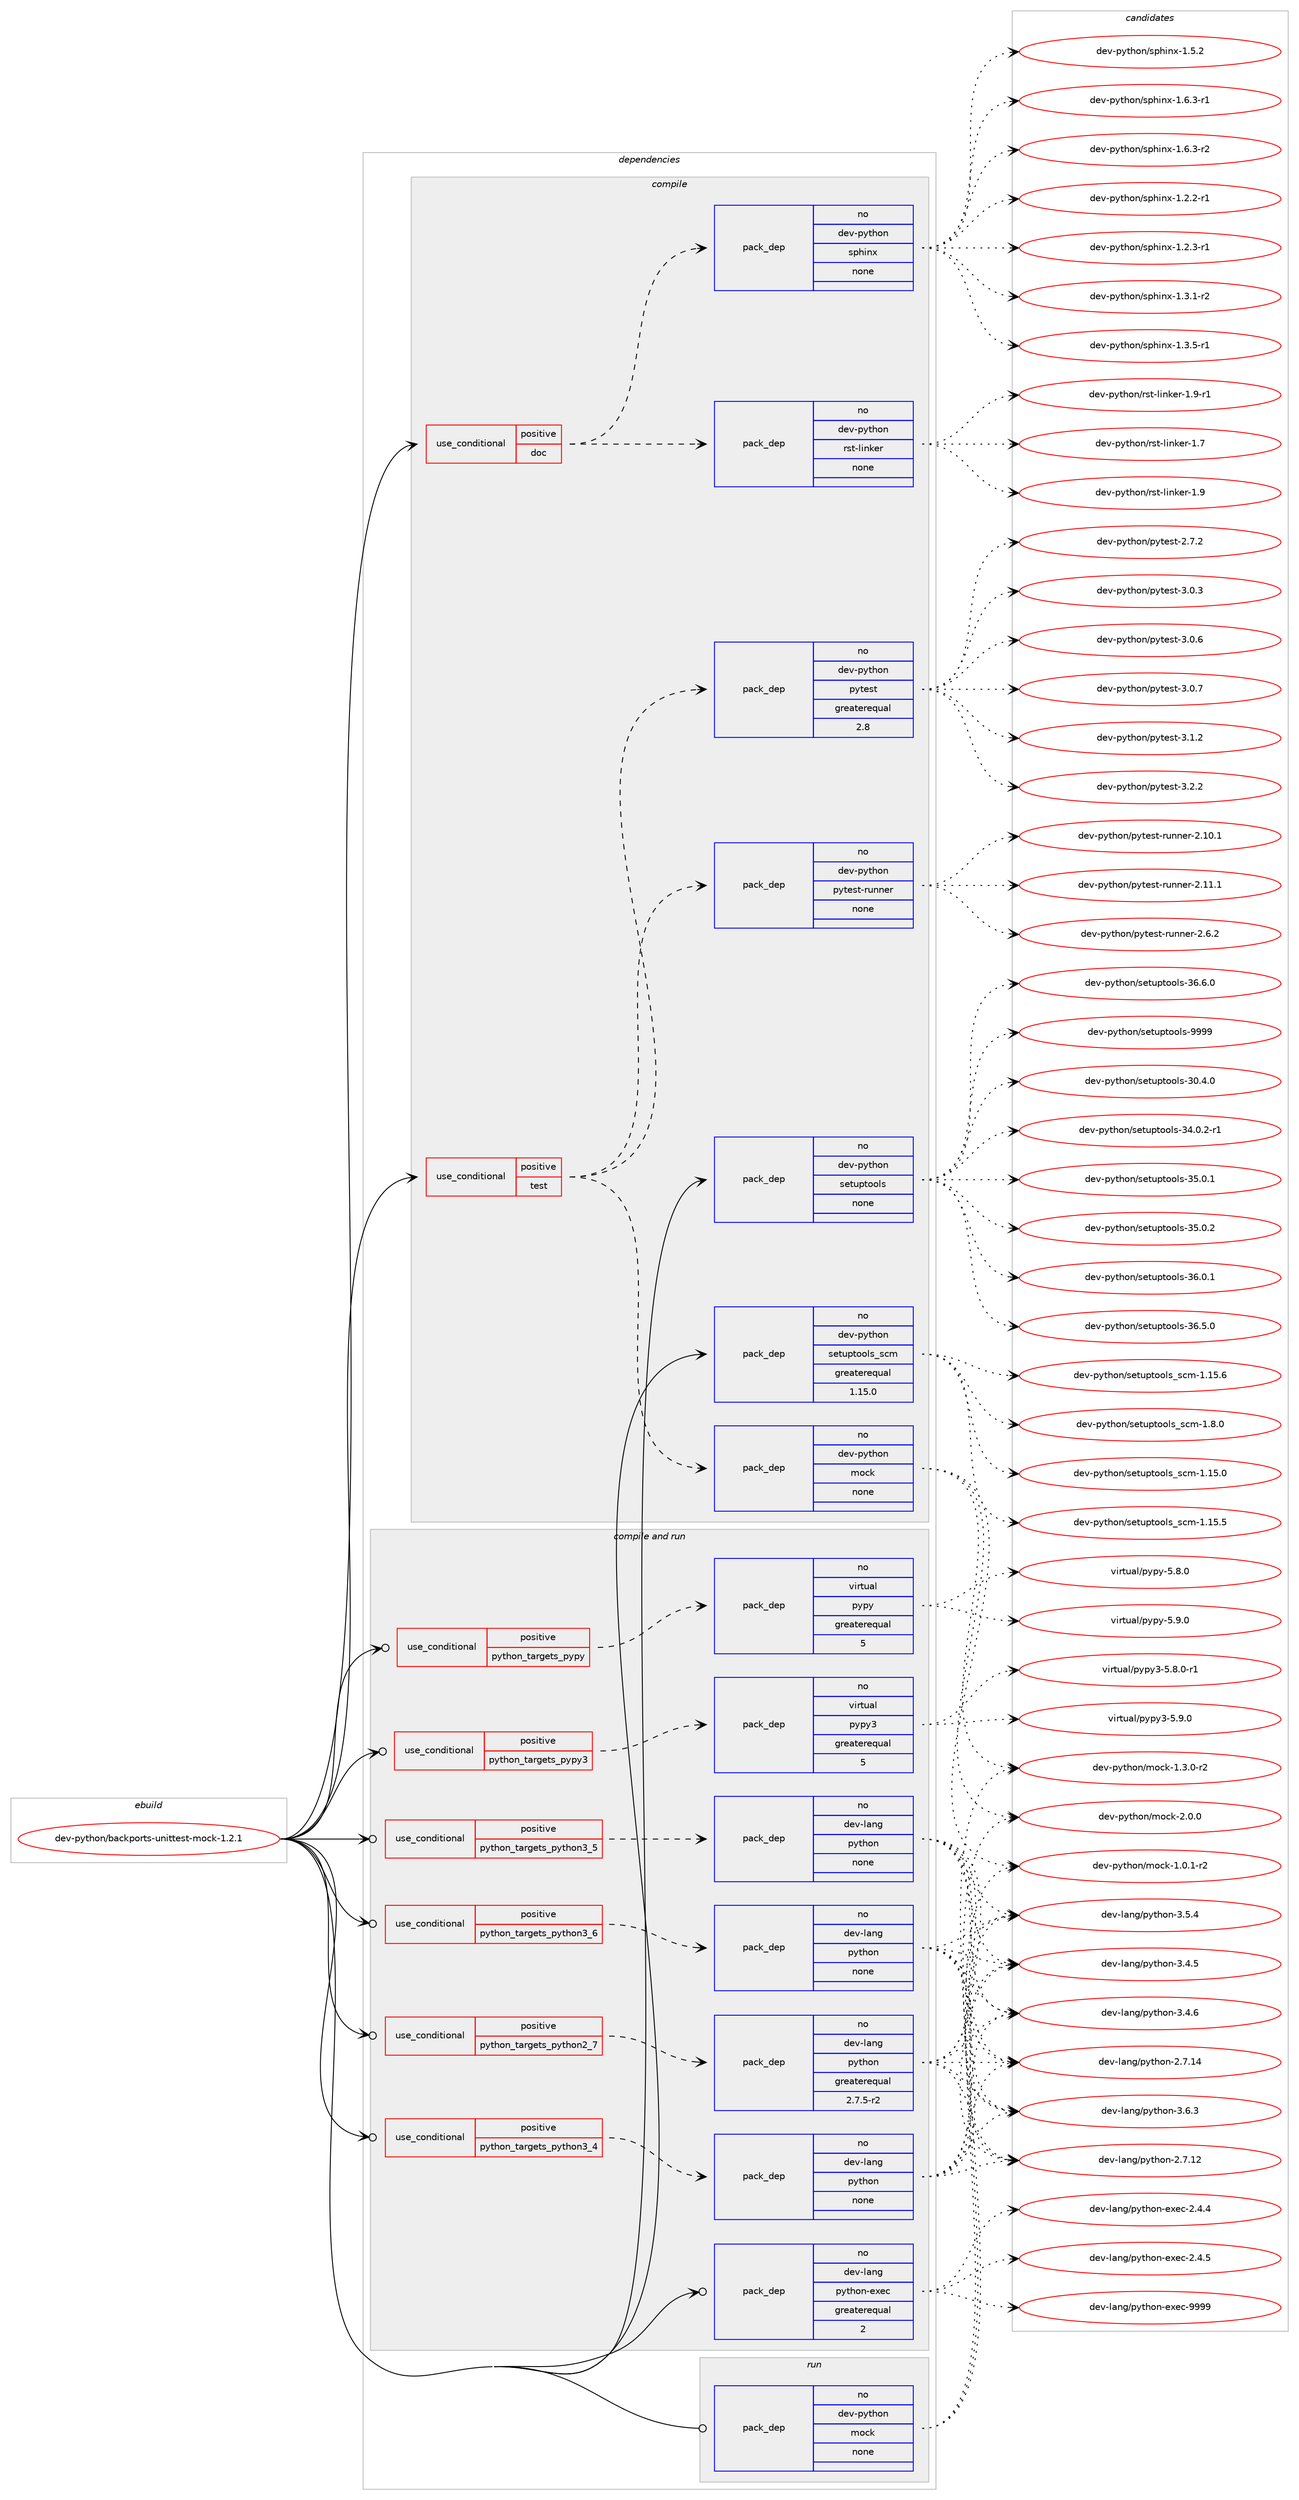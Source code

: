 digraph prolog {

# *************
# Graph options
# *************

newrank=true;
concentrate=true;
compound=true;
graph [rankdir=LR,fontname=Helvetica,fontsize=10,ranksep=1.5];#, ranksep=2.5, nodesep=0.2];
edge  [arrowhead=vee];
node  [fontname=Helvetica,fontsize=10];

# **********
# The ebuild
# **********

subgraph cluster_leftcol {
color=gray;
rank=same;
label=<<i>ebuild</i>>;
id [label="dev-python/backports-unittest-mock-1.2.1", color=red, width=4, href="../dev-python/backports-unittest-mock-1.2.1.svg"];
}

# ****************
# The dependencies
# ****************

subgraph cluster_midcol {
color=gray;
label=<<i>dependencies</i>>;
subgraph cluster_compile {
fillcolor="#eeeeee";
style=filled;
label=<<i>compile</i>>;
subgraph cond29881 {
dependency147912 [label=<<TABLE BORDER="0" CELLBORDER="1" CELLSPACING="0" CELLPADDING="4"><TR><TD ROWSPAN="3" CELLPADDING="10">use_conditional</TD></TR><TR><TD>positive</TD></TR><TR><TD>doc</TD></TR></TABLE>>, shape=none, color=red];
subgraph pack114211 {
dependency147913 [label=<<TABLE BORDER="0" CELLBORDER="1" CELLSPACING="0" CELLPADDING="4" WIDTH="220"><TR><TD ROWSPAN="6" CELLPADDING="30">pack_dep</TD></TR><TR><TD WIDTH="110">no</TD></TR><TR><TD>dev-python</TD></TR><TR><TD>sphinx</TD></TR><TR><TD>none</TD></TR><TR><TD></TD></TR></TABLE>>, shape=none, color=blue];
}
dependency147912:e -> dependency147913:w [weight=20,style="dashed",arrowhead="vee"];
subgraph pack114212 {
dependency147914 [label=<<TABLE BORDER="0" CELLBORDER="1" CELLSPACING="0" CELLPADDING="4" WIDTH="220"><TR><TD ROWSPAN="6" CELLPADDING="30">pack_dep</TD></TR><TR><TD WIDTH="110">no</TD></TR><TR><TD>dev-python</TD></TR><TR><TD>rst-linker</TD></TR><TR><TD>none</TD></TR><TR><TD></TD></TR></TABLE>>, shape=none, color=blue];
}
dependency147912:e -> dependency147914:w [weight=20,style="dashed",arrowhead="vee"];
}
id:e -> dependency147912:w [weight=20,style="solid",arrowhead="vee"];
subgraph cond29882 {
dependency147915 [label=<<TABLE BORDER="0" CELLBORDER="1" CELLSPACING="0" CELLPADDING="4"><TR><TD ROWSPAN="3" CELLPADDING="10">use_conditional</TD></TR><TR><TD>positive</TD></TR><TR><TD>test</TD></TR></TABLE>>, shape=none, color=red];
subgraph pack114213 {
dependency147916 [label=<<TABLE BORDER="0" CELLBORDER="1" CELLSPACING="0" CELLPADDING="4" WIDTH="220"><TR><TD ROWSPAN="6" CELLPADDING="30">pack_dep</TD></TR><TR><TD WIDTH="110">no</TD></TR><TR><TD>dev-python</TD></TR><TR><TD>mock</TD></TR><TR><TD>none</TD></TR><TR><TD></TD></TR></TABLE>>, shape=none, color=blue];
}
dependency147915:e -> dependency147916:w [weight=20,style="dashed",arrowhead="vee"];
subgraph pack114214 {
dependency147917 [label=<<TABLE BORDER="0" CELLBORDER="1" CELLSPACING="0" CELLPADDING="4" WIDTH="220"><TR><TD ROWSPAN="6" CELLPADDING="30">pack_dep</TD></TR><TR><TD WIDTH="110">no</TD></TR><TR><TD>dev-python</TD></TR><TR><TD>pytest</TD></TR><TR><TD>greaterequal</TD></TR><TR><TD>2.8</TD></TR></TABLE>>, shape=none, color=blue];
}
dependency147915:e -> dependency147917:w [weight=20,style="dashed",arrowhead="vee"];
subgraph pack114215 {
dependency147918 [label=<<TABLE BORDER="0" CELLBORDER="1" CELLSPACING="0" CELLPADDING="4" WIDTH="220"><TR><TD ROWSPAN="6" CELLPADDING="30">pack_dep</TD></TR><TR><TD WIDTH="110">no</TD></TR><TR><TD>dev-python</TD></TR><TR><TD>pytest-runner</TD></TR><TR><TD>none</TD></TR><TR><TD></TD></TR></TABLE>>, shape=none, color=blue];
}
dependency147915:e -> dependency147918:w [weight=20,style="dashed",arrowhead="vee"];
}
id:e -> dependency147915:w [weight=20,style="solid",arrowhead="vee"];
subgraph pack114216 {
dependency147919 [label=<<TABLE BORDER="0" CELLBORDER="1" CELLSPACING="0" CELLPADDING="4" WIDTH="220"><TR><TD ROWSPAN="6" CELLPADDING="30">pack_dep</TD></TR><TR><TD WIDTH="110">no</TD></TR><TR><TD>dev-python</TD></TR><TR><TD>setuptools</TD></TR><TR><TD>none</TD></TR><TR><TD></TD></TR></TABLE>>, shape=none, color=blue];
}
id:e -> dependency147919:w [weight=20,style="solid",arrowhead="vee"];
subgraph pack114217 {
dependency147920 [label=<<TABLE BORDER="0" CELLBORDER="1" CELLSPACING="0" CELLPADDING="4" WIDTH="220"><TR><TD ROWSPAN="6" CELLPADDING="30">pack_dep</TD></TR><TR><TD WIDTH="110">no</TD></TR><TR><TD>dev-python</TD></TR><TR><TD>setuptools_scm</TD></TR><TR><TD>greaterequal</TD></TR><TR><TD>1.15.0</TD></TR></TABLE>>, shape=none, color=blue];
}
id:e -> dependency147920:w [weight=20,style="solid",arrowhead="vee"];
}
subgraph cluster_compileandrun {
fillcolor="#eeeeee";
style=filled;
label=<<i>compile and run</i>>;
subgraph cond29883 {
dependency147921 [label=<<TABLE BORDER="0" CELLBORDER="1" CELLSPACING="0" CELLPADDING="4"><TR><TD ROWSPAN="3" CELLPADDING="10">use_conditional</TD></TR><TR><TD>positive</TD></TR><TR><TD>python_targets_pypy</TD></TR></TABLE>>, shape=none, color=red];
subgraph pack114218 {
dependency147922 [label=<<TABLE BORDER="0" CELLBORDER="1" CELLSPACING="0" CELLPADDING="4" WIDTH="220"><TR><TD ROWSPAN="6" CELLPADDING="30">pack_dep</TD></TR><TR><TD WIDTH="110">no</TD></TR><TR><TD>virtual</TD></TR><TR><TD>pypy</TD></TR><TR><TD>greaterequal</TD></TR><TR><TD>5</TD></TR></TABLE>>, shape=none, color=blue];
}
dependency147921:e -> dependency147922:w [weight=20,style="dashed",arrowhead="vee"];
}
id:e -> dependency147921:w [weight=20,style="solid",arrowhead="odotvee"];
subgraph cond29884 {
dependency147923 [label=<<TABLE BORDER="0" CELLBORDER="1" CELLSPACING="0" CELLPADDING="4"><TR><TD ROWSPAN="3" CELLPADDING="10">use_conditional</TD></TR><TR><TD>positive</TD></TR><TR><TD>python_targets_pypy3</TD></TR></TABLE>>, shape=none, color=red];
subgraph pack114219 {
dependency147924 [label=<<TABLE BORDER="0" CELLBORDER="1" CELLSPACING="0" CELLPADDING="4" WIDTH="220"><TR><TD ROWSPAN="6" CELLPADDING="30">pack_dep</TD></TR><TR><TD WIDTH="110">no</TD></TR><TR><TD>virtual</TD></TR><TR><TD>pypy3</TD></TR><TR><TD>greaterequal</TD></TR><TR><TD>5</TD></TR></TABLE>>, shape=none, color=blue];
}
dependency147923:e -> dependency147924:w [weight=20,style="dashed",arrowhead="vee"];
}
id:e -> dependency147923:w [weight=20,style="solid",arrowhead="odotvee"];
subgraph cond29885 {
dependency147925 [label=<<TABLE BORDER="0" CELLBORDER="1" CELLSPACING="0" CELLPADDING="4"><TR><TD ROWSPAN="3" CELLPADDING="10">use_conditional</TD></TR><TR><TD>positive</TD></TR><TR><TD>python_targets_python2_7</TD></TR></TABLE>>, shape=none, color=red];
subgraph pack114220 {
dependency147926 [label=<<TABLE BORDER="0" CELLBORDER="1" CELLSPACING="0" CELLPADDING="4" WIDTH="220"><TR><TD ROWSPAN="6" CELLPADDING="30">pack_dep</TD></TR><TR><TD WIDTH="110">no</TD></TR><TR><TD>dev-lang</TD></TR><TR><TD>python</TD></TR><TR><TD>greaterequal</TD></TR><TR><TD>2.7.5-r2</TD></TR></TABLE>>, shape=none, color=blue];
}
dependency147925:e -> dependency147926:w [weight=20,style="dashed",arrowhead="vee"];
}
id:e -> dependency147925:w [weight=20,style="solid",arrowhead="odotvee"];
subgraph cond29886 {
dependency147927 [label=<<TABLE BORDER="0" CELLBORDER="1" CELLSPACING="0" CELLPADDING="4"><TR><TD ROWSPAN="3" CELLPADDING="10">use_conditional</TD></TR><TR><TD>positive</TD></TR><TR><TD>python_targets_python3_4</TD></TR></TABLE>>, shape=none, color=red];
subgraph pack114221 {
dependency147928 [label=<<TABLE BORDER="0" CELLBORDER="1" CELLSPACING="0" CELLPADDING="4" WIDTH="220"><TR><TD ROWSPAN="6" CELLPADDING="30">pack_dep</TD></TR><TR><TD WIDTH="110">no</TD></TR><TR><TD>dev-lang</TD></TR><TR><TD>python</TD></TR><TR><TD>none</TD></TR><TR><TD></TD></TR></TABLE>>, shape=none, color=blue];
}
dependency147927:e -> dependency147928:w [weight=20,style="dashed",arrowhead="vee"];
}
id:e -> dependency147927:w [weight=20,style="solid",arrowhead="odotvee"];
subgraph cond29887 {
dependency147929 [label=<<TABLE BORDER="0" CELLBORDER="1" CELLSPACING="0" CELLPADDING="4"><TR><TD ROWSPAN="3" CELLPADDING="10">use_conditional</TD></TR><TR><TD>positive</TD></TR><TR><TD>python_targets_python3_5</TD></TR></TABLE>>, shape=none, color=red];
subgraph pack114222 {
dependency147930 [label=<<TABLE BORDER="0" CELLBORDER="1" CELLSPACING="0" CELLPADDING="4" WIDTH="220"><TR><TD ROWSPAN="6" CELLPADDING="30">pack_dep</TD></TR><TR><TD WIDTH="110">no</TD></TR><TR><TD>dev-lang</TD></TR><TR><TD>python</TD></TR><TR><TD>none</TD></TR><TR><TD></TD></TR></TABLE>>, shape=none, color=blue];
}
dependency147929:e -> dependency147930:w [weight=20,style="dashed",arrowhead="vee"];
}
id:e -> dependency147929:w [weight=20,style="solid",arrowhead="odotvee"];
subgraph cond29888 {
dependency147931 [label=<<TABLE BORDER="0" CELLBORDER="1" CELLSPACING="0" CELLPADDING="4"><TR><TD ROWSPAN="3" CELLPADDING="10">use_conditional</TD></TR><TR><TD>positive</TD></TR><TR><TD>python_targets_python3_6</TD></TR></TABLE>>, shape=none, color=red];
subgraph pack114223 {
dependency147932 [label=<<TABLE BORDER="0" CELLBORDER="1" CELLSPACING="0" CELLPADDING="4" WIDTH="220"><TR><TD ROWSPAN="6" CELLPADDING="30">pack_dep</TD></TR><TR><TD WIDTH="110">no</TD></TR><TR><TD>dev-lang</TD></TR><TR><TD>python</TD></TR><TR><TD>none</TD></TR><TR><TD></TD></TR></TABLE>>, shape=none, color=blue];
}
dependency147931:e -> dependency147932:w [weight=20,style="dashed",arrowhead="vee"];
}
id:e -> dependency147931:w [weight=20,style="solid",arrowhead="odotvee"];
subgraph pack114224 {
dependency147933 [label=<<TABLE BORDER="0" CELLBORDER="1" CELLSPACING="0" CELLPADDING="4" WIDTH="220"><TR><TD ROWSPAN="6" CELLPADDING="30">pack_dep</TD></TR><TR><TD WIDTH="110">no</TD></TR><TR><TD>dev-lang</TD></TR><TR><TD>python-exec</TD></TR><TR><TD>greaterequal</TD></TR><TR><TD>2</TD></TR></TABLE>>, shape=none, color=blue];
}
id:e -> dependency147933:w [weight=20,style="solid",arrowhead="odotvee"];
}
subgraph cluster_run {
fillcolor="#eeeeee";
style=filled;
label=<<i>run</i>>;
subgraph pack114225 {
dependency147934 [label=<<TABLE BORDER="0" CELLBORDER="1" CELLSPACING="0" CELLPADDING="4" WIDTH="220"><TR><TD ROWSPAN="6" CELLPADDING="30">pack_dep</TD></TR><TR><TD WIDTH="110">no</TD></TR><TR><TD>dev-python</TD></TR><TR><TD>mock</TD></TR><TR><TD>none</TD></TR><TR><TD></TD></TR></TABLE>>, shape=none, color=blue];
}
id:e -> dependency147934:w [weight=20,style="solid",arrowhead="odot"];
}
}

# **************
# The candidates
# **************

subgraph cluster_choices {
rank=same;
color=gray;
label=<<i>candidates</i>>;

subgraph choice114211 {
color=black;
nodesep=1;
choice10010111845112121116104111110471151121041051101204549465046504511449 [label="dev-python/sphinx-1.2.2-r1", color=red, width=4,href="../dev-python/sphinx-1.2.2-r1.svg"];
choice10010111845112121116104111110471151121041051101204549465046514511449 [label="dev-python/sphinx-1.2.3-r1", color=red, width=4,href="../dev-python/sphinx-1.2.3-r1.svg"];
choice10010111845112121116104111110471151121041051101204549465146494511450 [label="dev-python/sphinx-1.3.1-r2", color=red, width=4,href="../dev-python/sphinx-1.3.1-r2.svg"];
choice10010111845112121116104111110471151121041051101204549465146534511449 [label="dev-python/sphinx-1.3.5-r1", color=red, width=4,href="../dev-python/sphinx-1.3.5-r1.svg"];
choice1001011184511212111610411111047115112104105110120454946534650 [label="dev-python/sphinx-1.5.2", color=red, width=4,href="../dev-python/sphinx-1.5.2.svg"];
choice10010111845112121116104111110471151121041051101204549465446514511449 [label="dev-python/sphinx-1.6.3-r1", color=red, width=4,href="../dev-python/sphinx-1.6.3-r1.svg"];
choice10010111845112121116104111110471151121041051101204549465446514511450 [label="dev-python/sphinx-1.6.3-r2", color=red, width=4,href="../dev-python/sphinx-1.6.3-r2.svg"];
dependency147913:e -> choice10010111845112121116104111110471151121041051101204549465046504511449:w [style=dotted,weight="100"];
dependency147913:e -> choice10010111845112121116104111110471151121041051101204549465046514511449:w [style=dotted,weight="100"];
dependency147913:e -> choice10010111845112121116104111110471151121041051101204549465146494511450:w [style=dotted,weight="100"];
dependency147913:e -> choice10010111845112121116104111110471151121041051101204549465146534511449:w [style=dotted,weight="100"];
dependency147913:e -> choice1001011184511212111610411111047115112104105110120454946534650:w [style=dotted,weight="100"];
dependency147913:e -> choice10010111845112121116104111110471151121041051101204549465446514511449:w [style=dotted,weight="100"];
dependency147913:e -> choice10010111845112121116104111110471151121041051101204549465446514511450:w [style=dotted,weight="100"];
}
subgraph choice114212 {
color=black;
nodesep=1;
choice10010111845112121116104111110471141151164510810511010710111445494655 [label="dev-python/rst-linker-1.7", color=red, width=4,href="../dev-python/rst-linker-1.7.svg"];
choice10010111845112121116104111110471141151164510810511010710111445494657 [label="dev-python/rst-linker-1.9", color=red, width=4,href="../dev-python/rst-linker-1.9.svg"];
choice100101118451121211161041111104711411511645108105110107101114454946574511449 [label="dev-python/rst-linker-1.9-r1", color=red, width=4,href="../dev-python/rst-linker-1.9-r1.svg"];
dependency147914:e -> choice10010111845112121116104111110471141151164510810511010710111445494655:w [style=dotted,weight="100"];
dependency147914:e -> choice10010111845112121116104111110471141151164510810511010710111445494657:w [style=dotted,weight="100"];
dependency147914:e -> choice100101118451121211161041111104711411511645108105110107101114454946574511449:w [style=dotted,weight="100"];
}
subgraph choice114213 {
color=black;
nodesep=1;
choice1001011184511212111610411111047109111991074549464846494511450 [label="dev-python/mock-1.0.1-r2", color=red, width=4,href="../dev-python/mock-1.0.1-r2.svg"];
choice1001011184511212111610411111047109111991074549465146484511450 [label="dev-python/mock-1.3.0-r2", color=red, width=4,href="../dev-python/mock-1.3.0-r2.svg"];
choice100101118451121211161041111104710911199107455046484648 [label="dev-python/mock-2.0.0", color=red, width=4,href="../dev-python/mock-2.0.0.svg"];
dependency147916:e -> choice1001011184511212111610411111047109111991074549464846494511450:w [style=dotted,weight="100"];
dependency147916:e -> choice1001011184511212111610411111047109111991074549465146484511450:w [style=dotted,weight="100"];
dependency147916:e -> choice100101118451121211161041111104710911199107455046484648:w [style=dotted,weight="100"];
}
subgraph choice114214 {
color=black;
nodesep=1;
choice1001011184511212111610411111047112121116101115116455046554650 [label="dev-python/pytest-2.7.2", color=red, width=4,href="../dev-python/pytest-2.7.2.svg"];
choice1001011184511212111610411111047112121116101115116455146484651 [label="dev-python/pytest-3.0.3", color=red, width=4,href="../dev-python/pytest-3.0.3.svg"];
choice1001011184511212111610411111047112121116101115116455146484654 [label="dev-python/pytest-3.0.6", color=red, width=4,href="../dev-python/pytest-3.0.6.svg"];
choice1001011184511212111610411111047112121116101115116455146484655 [label="dev-python/pytest-3.0.7", color=red, width=4,href="../dev-python/pytest-3.0.7.svg"];
choice1001011184511212111610411111047112121116101115116455146494650 [label="dev-python/pytest-3.1.2", color=red, width=4,href="../dev-python/pytest-3.1.2.svg"];
choice1001011184511212111610411111047112121116101115116455146504650 [label="dev-python/pytest-3.2.2", color=red, width=4,href="../dev-python/pytest-3.2.2.svg"];
dependency147917:e -> choice1001011184511212111610411111047112121116101115116455046554650:w [style=dotted,weight="100"];
dependency147917:e -> choice1001011184511212111610411111047112121116101115116455146484651:w [style=dotted,weight="100"];
dependency147917:e -> choice1001011184511212111610411111047112121116101115116455146484654:w [style=dotted,weight="100"];
dependency147917:e -> choice1001011184511212111610411111047112121116101115116455146484655:w [style=dotted,weight="100"];
dependency147917:e -> choice1001011184511212111610411111047112121116101115116455146494650:w [style=dotted,weight="100"];
dependency147917:e -> choice1001011184511212111610411111047112121116101115116455146504650:w [style=dotted,weight="100"];
}
subgraph choice114215 {
color=black;
nodesep=1;
choice10010111845112121116104111110471121211161011151164511411711011010111445504649484649 [label="dev-python/pytest-runner-2.10.1", color=red, width=4,href="../dev-python/pytest-runner-2.10.1.svg"];
choice10010111845112121116104111110471121211161011151164511411711011010111445504649494649 [label="dev-python/pytest-runner-2.11.1", color=red, width=4,href="../dev-python/pytest-runner-2.11.1.svg"];
choice100101118451121211161041111104711212111610111511645114117110110101114455046544650 [label="dev-python/pytest-runner-2.6.2", color=red, width=4,href="../dev-python/pytest-runner-2.6.2.svg"];
dependency147918:e -> choice10010111845112121116104111110471121211161011151164511411711011010111445504649484649:w [style=dotted,weight="100"];
dependency147918:e -> choice10010111845112121116104111110471121211161011151164511411711011010111445504649494649:w [style=dotted,weight="100"];
dependency147918:e -> choice100101118451121211161041111104711212111610111511645114117110110101114455046544650:w [style=dotted,weight="100"];
}
subgraph choice114216 {
color=black;
nodesep=1;
choice100101118451121211161041111104711510111611711211611111110811545514846524648 [label="dev-python/setuptools-30.4.0", color=red, width=4,href="../dev-python/setuptools-30.4.0.svg"];
choice1001011184511212111610411111047115101116117112116111111108115455152464846504511449 [label="dev-python/setuptools-34.0.2-r1", color=red, width=4,href="../dev-python/setuptools-34.0.2-r1.svg"];
choice100101118451121211161041111104711510111611711211611111110811545515346484649 [label="dev-python/setuptools-35.0.1", color=red, width=4,href="../dev-python/setuptools-35.0.1.svg"];
choice100101118451121211161041111104711510111611711211611111110811545515346484650 [label="dev-python/setuptools-35.0.2", color=red, width=4,href="../dev-python/setuptools-35.0.2.svg"];
choice100101118451121211161041111104711510111611711211611111110811545515446484649 [label="dev-python/setuptools-36.0.1", color=red, width=4,href="../dev-python/setuptools-36.0.1.svg"];
choice100101118451121211161041111104711510111611711211611111110811545515446534648 [label="dev-python/setuptools-36.5.0", color=red, width=4,href="../dev-python/setuptools-36.5.0.svg"];
choice100101118451121211161041111104711510111611711211611111110811545515446544648 [label="dev-python/setuptools-36.6.0", color=red, width=4,href="../dev-python/setuptools-36.6.0.svg"];
choice10010111845112121116104111110471151011161171121161111111081154557575757 [label="dev-python/setuptools-9999", color=red, width=4,href="../dev-python/setuptools-9999.svg"];
dependency147919:e -> choice100101118451121211161041111104711510111611711211611111110811545514846524648:w [style=dotted,weight="100"];
dependency147919:e -> choice1001011184511212111610411111047115101116117112116111111108115455152464846504511449:w [style=dotted,weight="100"];
dependency147919:e -> choice100101118451121211161041111104711510111611711211611111110811545515346484649:w [style=dotted,weight="100"];
dependency147919:e -> choice100101118451121211161041111104711510111611711211611111110811545515346484650:w [style=dotted,weight="100"];
dependency147919:e -> choice100101118451121211161041111104711510111611711211611111110811545515446484649:w [style=dotted,weight="100"];
dependency147919:e -> choice100101118451121211161041111104711510111611711211611111110811545515446534648:w [style=dotted,weight="100"];
dependency147919:e -> choice100101118451121211161041111104711510111611711211611111110811545515446544648:w [style=dotted,weight="100"];
dependency147919:e -> choice10010111845112121116104111110471151011161171121161111111081154557575757:w [style=dotted,weight="100"];
}
subgraph choice114217 {
color=black;
nodesep=1;
choice1001011184511212111610411111047115101116117112116111111108115951159910945494649534648 [label="dev-python/setuptools_scm-1.15.0", color=red, width=4,href="../dev-python/setuptools_scm-1.15.0.svg"];
choice1001011184511212111610411111047115101116117112116111111108115951159910945494649534653 [label="dev-python/setuptools_scm-1.15.5", color=red, width=4,href="../dev-python/setuptools_scm-1.15.5.svg"];
choice1001011184511212111610411111047115101116117112116111111108115951159910945494649534654 [label="dev-python/setuptools_scm-1.15.6", color=red, width=4,href="../dev-python/setuptools_scm-1.15.6.svg"];
choice10010111845112121116104111110471151011161171121161111111081159511599109454946564648 [label="dev-python/setuptools_scm-1.8.0", color=red, width=4,href="../dev-python/setuptools_scm-1.8.0.svg"];
dependency147920:e -> choice1001011184511212111610411111047115101116117112116111111108115951159910945494649534648:w [style=dotted,weight="100"];
dependency147920:e -> choice1001011184511212111610411111047115101116117112116111111108115951159910945494649534653:w [style=dotted,weight="100"];
dependency147920:e -> choice1001011184511212111610411111047115101116117112116111111108115951159910945494649534654:w [style=dotted,weight="100"];
dependency147920:e -> choice10010111845112121116104111110471151011161171121161111111081159511599109454946564648:w [style=dotted,weight="100"];
}
subgraph choice114218 {
color=black;
nodesep=1;
choice1181051141161179710847112121112121455346564648 [label="virtual/pypy-5.8.0", color=red, width=4,href="../virtual/pypy-5.8.0.svg"];
choice1181051141161179710847112121112121455346574648 [label="virtual/pypy-5.9.0", color=red, width=4,href="../virtual/pypy-5.9.0.svg"];
dependency147922:e -> choice1181051141161179710847112121112121455346564648:w [style=dotted,weight="100"];
dependency147922:e -> choice1181051141161179710847112121112121455346574648:w [style=dotted,weight="100"];
}
subgraph choice114219 {
color=black;
nodesep=1;
choice1181051141161179710847112121112121514553465646484511449 [label="virtual/pypy3-5.8.0-r1", color=red, width=4,href="../virtual/pypy3-5.8.0-r1.svg"];
choice118105114116117971084711212111212151455346574648 [label="virtual/pypy3-5.9.0", color=red, width=4,href="../virtual/pypy3-5.9.0.svg"];
dependency147924:e -> choice1181051141161179710847112121112121514553465646484511449:w [style=dotted,weight="100"];
dependency147924:e -> choice118105114116117971084711212111212151455346574648:w [style=dotted,weight="100"];
}
subgraph choice114220 {
color=black;
nodesep=1;
choice10010111845108971101034711212111610411111045504655464950 [label="dev-lang/python-2.7.12", color=red, width=4,href="../dev-lang/python-2.7.12.svg"];
choice10010111845108971101034711212111610411111045504655464952 [label="dev-lang/python-2.7.14", color=red, width=4,href="../dev-lang/python-2.7.14.svg"];
choice100101118451089711010347112121116104111110455146524653 [label="dev-lang/python-3.4.5", color=red, width=4,href="../dev-lang/python-3.4.5.svg"];
choice100101118451089711010347112121116104111110455146524654 [label="dev-lang/python-3.4.6", color=red, width=4,href="../dev-lang/python-3.4.6.svg"];
choice100101118451089711010347112121116104111110455146534652 [label="dev-lang/python-3.5.4", color=red, width=4,href="../dev-lang/python-3.5.4.svg"];
choice100101118451089711010347112121116104111110455146544651 [label="dev-lang/python-3.6.3", color=red, width=4,href="../dev-lang/python-3.6.3.svg"];
dependency147926:e -> choice10010111845108971101034711212111610411111045504655464950:w [style=dotted,weight="100"];
dependency147926:e -> choice10010111845108971101034711212111610411111045504655464952:w [style=dotted,weight="100"];
dependency147926:e -> choice100101118451089711010347112121116104111110455146524653:w [style=dotted,weight="100"];
dependency147926:e -> choice100101118451089711010347112121116104111110455146524654:w [style=dotted,weight="100"];
dependency147926:e -> choice100101118451089711010347112121116104111110455146534652:w [style=dotted,weight="100"];
dependency147926:e -> choice100101118451089711010347112121116104111110455146544651:w [style=dotted,weight="100"];
}
subgraph choice114221 {
color=black;
nodesep=1;
choice10010111845108971101034711212111610411111045504655464950 [label="dev-lang/python-2.7.12", color=red, width=4,href="../dev-lang/python-2.7.12.svg"];
choice10010111845108971101034711212111610411111045504655464952 [label="dev-lang/python-2.7.14", color=red, width=4,href="../dev-lang/python-2.7.14.svg"];
choice100101118451089711010347112121116104111110455146524653 [label="dev-lang/python-3.4.5", color=red, width=4,href="../dev-lang/python-3.4.5.svg"];
choice100101118451089711010347112121116104111110455146524654 [label="dev-lang/python-3.4.6", color=red, width=4,href="../dev-lang/python-3.4.6.svg"];
choice100101118451089711010347112121116104111110455146534652 [label="dev-lang/python-3.5.4", color=red, width=4,href="../dev-lang/python-3.5.4.svg"];
choice100101118451089711010347112121116104111110455146544651 [label="dev-lang/python-3.6.3", color=red, width=4,href="../dev-lang/python-3.6.3.svg"];
dependency147928:e -> choice10010111845108971101034711212111610411111045504655464950:w [style=dotted,weight="100"];
dependency147928:e -> choice10010111845108971101034711212111610411111045504655464952:w [style=dotted,weight="100"];
dependency147928:e -> choice100101118451089711010347112121116104111110455146524653:w [style=dotted,weight="100"];
dependency147928:e -> choice100101118451089711010347112121116104111110455146524654:w [style=dotted,weight="100"];
dependency147928:e -> choice100101118451089711010347112121116104111110455146534652:w [style=dotted,weight="100"];
dependency147928:e -> choice100101118451089711010347112121116104111110455146544651:w [style=dotted,weight="100"];
}
subgraph choice114222 {
color=black;
nodesep=1;
choice10010111845108971101034711212111610411111045504655464950 [label="dev-lang/python-2.7.12", color=red, width=4,href="../dev-lang/python-2.7.12.svg"];
choice10010111845108971101034711212111610411111045504655464952 [label="dev-lang/python-2.7.14", color=red, width=4,href="../dev-lang/python-2.7.14.svg"];
choice100101118451089711010347112121116104111110455146524653 [label="dev-lang/python-3.4.5", color=red, width=4,href="../dev-lang/python-3.4.5.svg"];
choice100101118451089711010347112121116104111110455146524654 [label="dev-lang/python-3.4.6", color=red, width=4,href="../dev-lang/python-3.4.6.svg"];
choice100101118451089711010347112121116104111110455146534652 [label="dev-lang/python-3.5.4", color=red, width=4,href="../dev-lang/python-3.5.4.svg"];
choice100101118451089711010347112121116104111110455146544651 [label="dev-lang/python-3.6.3", color=red, width=4,href="../dev-lang/python-3.6.3.svg"];
dependency147930:e -> choice10010111845108971101034711212111610411111045504655464950:w [style=dotted,weight="100"];
dependency147930:e -> choice10010111845108971101034711212111610411111045504655464952:w [style=dotted,weight="100"];
dependency147930:e -> choice100101118451089711010347112121116104111110455146524653:w [style=dotted,weight="100"];
dependency147930:e -> choice100101118451089711010347112121116104111110455146524654:w [style=dotted,weight="100"];
dependency147930:e -> choice100101118451089711010347112121116104111110455146534652:w [style=dotted,weight="100"];
dependency147930:e -> choice100101118451089711010347112121116104111110455146544651:w [style=dotted,weight="100"];
}
subgraph choice114223 {
color=black;
nodesep=1;
choice10010111845108971101034711212111610411111045504655464950 [label="dev-lang/python-2.7.12", color=red, width=4,href="../dev-lang/python-2.7.12.svg"];
choice10010111845108971101034711212111610411111045504655464952 [label="dev-lang/python-2.7.14", color=red, width=4,href="../dev-lang/python-2.7.14.svg"];
choice100101118451089711010347112121116104111110455146524653 [label="dev-lang/python-3.4.5", color=red, width=4,href="../dev-lang/python-3.4.5.svg"];
choice100101118451089711010347112121116104111110455146524654 [label="dev-lang/python-3.4.6", color=red, width=4,href="../dev-lang/python-3.4.6.svg"];
choice100101118451089711010347112121116104111110455146534652 [label="dev-lang/python-3.5.4", color=red, width=4,href="../dev-lang/python-3.5.4.svg"];
choice100101118451089711010347112121116104111110455146544651 [label="dev-lang/python-3.6.3", color=red, width=4,href="../dev-lang/python-3.6.3.svg"];
dependency147932:e -> choice10010111845108971101034711212111610411111045504655464950:w [style=dotted,weight="100"];
dependency147932:e -> choice10010111845108971101034711212111610411111045504655464952:w [style=dotted,weight="100"];
dependency147932:e -> choice100101118451089711010347112121116104111110455146524653:w [style=dotted,weight="100"];
dependency147932:e -> choice100101118451089711010347112121116104111110455146524654:w [style=dotted,weight="100"];
dependency147932:e -> choice100101118451089711010347112121116104111110455146534652:w [style=dotted,weight="100"];
dependency147932:e -> choice100101118451089711010347112121116104111110455146544651:w [style=dotted,weight="100"];
}
subgraph choice114224 {
color=black;
nodesep=1;
choice1001011184510897110103471121211161041111104510112010199455046524652 [label="dev-lang/python-exec-2.4.4", color=red, width=4,href="../dev-lang/python-exec-2.4.4.svg"];
choice1001011184510897110103471121211161041111104510112010199455046524653 [label="dev-lang/python-exec-2.4.5", color=red, width=4,href="../dev-lang/python-exec-2.4.5.svg"];
choice10010111845108971101034711212111610411111045101120101994557575757 [label="dev-lang/python-exec-9999", color=red, width=4,href="../dev-lang/python-exec-9999.svg"];
dependency147933:e -> choice1001011184510897110103471121211161041111104510112010199455046524652:w [style=dotted,weight="100"];
dependency147933:e -> choice1001011184510897110103471121211161041111104510112010199455046524653:w [style=dotted,weight="100"];
dependency147933:e -> choice10010111845108971101034711212111610411111045101120101994557575757:w [style=dotted,weight="100"];
}
subgraph choice114225 {
color=black;
nodesep=1;
choice1001011184511212111610411111047109111991074549464846494511450 [label="dev-python/mock-1.0.1-r2", color=red, width=4,href="../dev-python/mock-1.0.1-r2.svg"];
choice1001011184511212111610411111047109111991074549465146484511450 [label="dev-python/mock-1.3.0-r2", color=red, width=4,href="../dev-python/mock-1.3.0-r2.svg"];
choice100101118451121211161041111104710911199107455046484648 [label="dev-python/mock-2.0.0", color=red, width=4,href="../dev-python/mock-2.0.0.svg"];
dependency147934:e -> choice1001011184511212111610411111047109111991074549464846494511450:w [style=dotted,weight="100"];
dependency147934:e -> choice1001011184511212111610411111047109111991074549465146484511450:w [style=dotted,weight="100"];
dependency147934:e -> choice100101118451121211161041111104710911199107455046484648:w [style=dotted,weight="100"];
}
}

}
